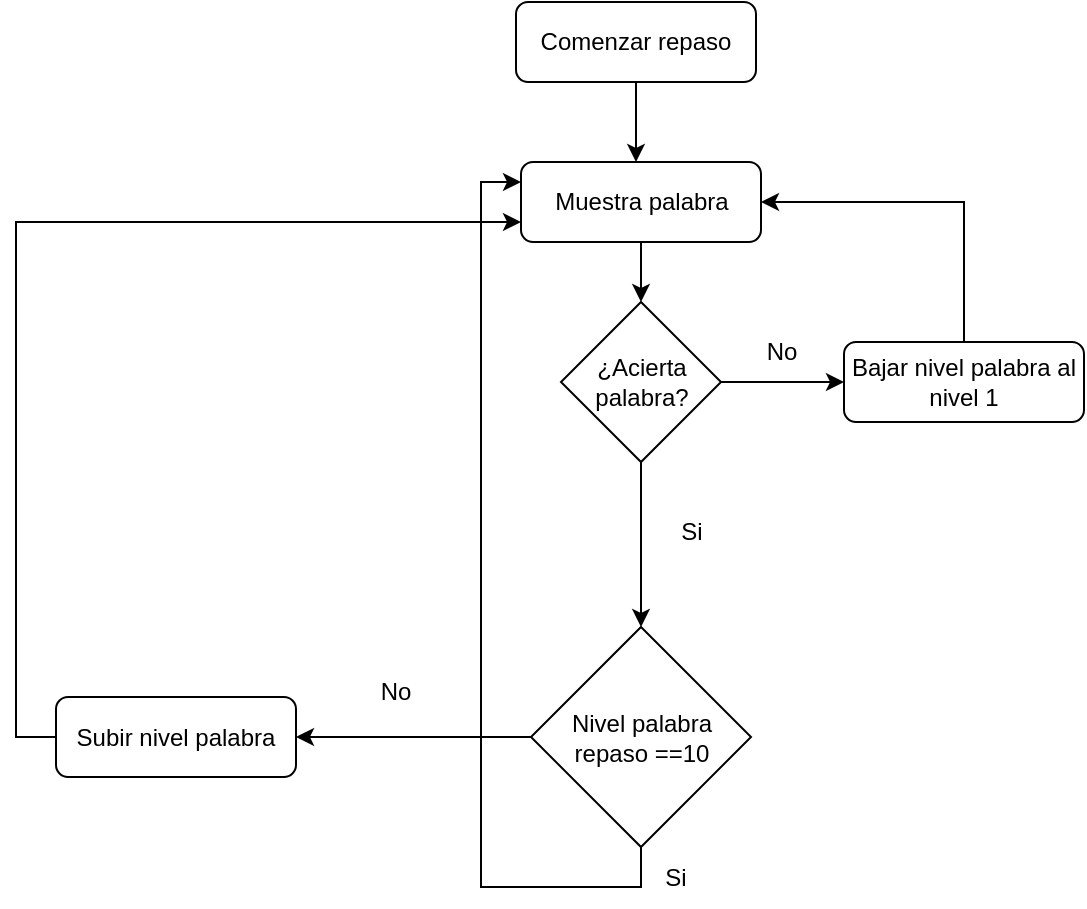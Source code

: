 <mxfile version="20.8.21" type="device"><diagram id="C5RBs43oDa-KdzZeNtuy" name="Page-1"><mxGraphModel dx="880" dy="444" grid="1" gridSize="10" guides="1" tooltips="1" connect="1" arrows="1" fold="1" page="1" pageScale="1" pageWidth="827" pageHeight="1169" math="0" shadow="0"><root><mxCell id="WIyWlLk6GJQsqaUBKTNV-0"/><mxCell id="WIyWlLk6GJQsqaUBKTNV-1" parent="WIyWlLk6GJQsqaUBKTNV-0"/><mxCell id="8PwvHu6IqXzX__9nbwM8-7" style="edgeStyle=orthogonalEdgeStyle;rounded=0;orthogonalLoop=1;jettySize=auto;html=1;exitX=0.5;exitY=1;exitDx=0;exitDy=0;" parent="WIyWlLk6GJQsqaUBKTNV-1" source="8PwvHu6IqXzX__9nbwM8-3" edge="1"><mxGeometry relative="1" as="geometry"><mxPoint x="400" y="150" as="targetPoint"/></mxGeometry></mxCell><mxCell id="8PwvHu6IqXzX__9nbwM8-3" value="Comenzar repaso" style="rounded=1;whiteSpace=wrap;html=1;" parent="WIyWlLk6GJQsqaUBKTNV-1" vertex="1"><mxGeometry x="340" y="70" width="120" height="40" as="geometry"/></mxCell><mxCell id="8PwvHu6IqXzX__9nbwM8-11" style="edgeStyle=orthogonalEdgeStyle;rounded=0;orthogonalLoop=1;jettySize=auto;html=1;exitX=0.5;exitY=1;exitDx=0;exitDy=0;entryX=0.5;entryY=0;entryDx=0;entryDy=0;" parent="WIyWlLk6GJQsqaUBKTNV-1" source="8PwvHu6IqXzX__9nbwM8-8" target="8PwvHu6IqXzX__9nbwM8-26" edge="1"><mxGeometry relative="1" as="geometry"><mxPoint x="400" y="330" as="targetPoint"/></mxGeometry></mxCell><mxCell id="8PwvHu6IqXzX__9nbwM8-14" style="edgeStyle=orthogonalEdgeStyle;rounded=0;orthogonalLoop=1;jettySize=auto;html=1;exitX=1;exitY=0.5;exitDx=0;exitDy=0;entryX=0;entryY=0.5;entryDx=0;entryDy=0;" parent="WIyWlLk6GJQsqaUBKTNV-1" source="8PwvHu6IqXzX__9nbwM8-8" target="8PwvHu6IqXzX__9nbwM8-13" edge="1"><mxGeometry relative="1" as="geometry"/></mxCell><mxCell id="8PwvHu6IqXzX__9nbwM8-8" value="¿Acierta palabra?" style="rhombus;whiteSpace=wrap;html=1;" parent="WIyWlLk6GJQsqaUBKTNV-1" vertex="1"><mxGeometry x="362.5" y="220" width="80" height="80" as="geometry"/></mxCell><mxCell id="8PwvHu6IqXzX__9nbwM8-12" value="No" style="text;html=1;strokeColor=none;fillColor=none;align=center;verticalAlign=middle;whiteSpace=wrap;rounded=0;" parent="WIyWlLk6GJQsqaUBKTNV-1" vertex="1"><mxGeometry x="442.5" y="230" width="60" height="30" as="geometry"/></mxCell><mxCell id="8Lawx073Zd8RPBHtu1nR-4" style="edgeStyle=orthogonalEdgeStyle;rounded=0;orthogonalLoop=1;jettySize=auto;html=1;exitX=0.5;exitY=0;exitDx=0;exitDy=0;entryX=1;entryY=0.5;entryDx=0;entryDy=0;" edge="1" parent="WIyWlLk6GJQsqaUBKTNV-1" source="8PwvHu6IqXzX__9nbwM8-13" target="8Lawx073Zd8RPBHtu1nR-1"><mxGeometry relative="1" as="geometry"/></mxCell><mxCell id="8PwvHu6IqXzX__9nbwM8-13" value="Bajar nivel palabra al nivel 1" style="rounded=1;whiteSpace=wrap;html=1;" parent="WIyWlLk6GJQsqaUBKTNV-1" vertex="1"><mxGeometry x="504" y="240" width="120" height="40" as="geometry"/></mxCell><mxCell id="8Lawx073Zd8RPBHtu1nR-7" style="edgeStyle=orthogonalEdgeStyle;rounded=0;orthogonalLoop=1;jettySize=auto;html=1;exitX=0;exitY=0.5;exitDx=0;exitDy=0;entryX=1;entryY=0.5;entryDx=0;entryDy=0;" edge="1" parent="WIyWlLk6GJQsqaUBKTNV-1" source="8PwvHu6IqXzX__9nbwM8-26" target="8Lawx073Zd8RPBHtu1nR-6"><mxGeometry relative="1" as="geometry"/></mxCell><mxCell id="8Lawx073Zd8RPBHtu1nR-10" style="edgeStyle=orthogonalEdgeStyle;rounded=0;orthogonalLoop=1;jettySize=auto;html=1;exitX=0.5;exitY=1;exitDx=0;exitDy=0;entryX=0;entryY=0.25;entryDx=0;entryDy=0;" edge="1" parent="WIyWlLk6GJQsqaUBKTNV-1" source="8PwvHu6IqXzX__9nbwM8-26" target="8Lawx073Zd8RPBHtu1nR-1"><mxGeometry relative="1" as="geometry"/></mxCell><mxCell id="8PwvHu6IqXzX__9nbwM8-26" value="Nivel palabra repaso ==10" style="rhombus;whiteSpace=wrap;html=1;" parent="WIyWlLk6GJQsqaUBKTNV-1" vertex="1"><mxGeometry x="347.5" y="382.5" width="110" height="110" as="geometry"/></mxCell><mxCell id="8Lawx073Zd8RPBHtu1nR-2" style="edgeStyle=orthogonalEdgeStyle;rounded=0;orthogonalLoop=1;jettySize=auto;html=1;exitX=0.5;exitY=1;exitDx=0;exitDy=0;entryX=0.5;entryY=0;entryDx=0;entryDy=0;" edge="1" parent="WIyWlLk6GJQsqaUBKTNV-1" source="8Lawx073Zd8RPBHtu1nR-1" target="8PwvHu6IqXzX__9nbwM8-8"><mxGeometry relative="1" as="geometry"/></mxCell><mxCell id="8Lawx073Zd8RPBHtu1nR-1" value="Muestra palabra" style="rounded=1;whiteSpace=wrap;html=1;" vertex="1" parent="WIyWlLk6GJQsqaUBKTNV-1"><mxGeometry x="342.5" y="150" width="120" height="40" as="geometry"/></mxCell><mxCell id="8Lawx073Zd8RPBHtu1nR-12" style="edgeStyle=orthogonalEdgeStyle;rounded=0;orthogonalLoop=1;jettySize=auto;html=1;exitX=0;exitY=0.5;exitDx=0;exitDy=0;entryX=0;entryY=0.75;entryDx=0;entryDy=0;" edge="1" parent="WIyWlLk6GJQsqaUBKTNV-1" source="8Lawx073Zd8RPBHtu1nR-6" target="8Lawx073Zd8RPBHtu1nR-1"><mxGeometry relative="1" as="geometry"/></mxCell><mxCell id="8Lawx073Zd8RPBHtu1nR-6" value="Subir nivel palabra" style="rounded=1;whiteSpace=wrap;html=1;" vertex="1" parent="WIyWlLk6GJQsqaUBKTNV-1"><mxGeometry x="110" y="417.5" width="120" height="40" as="geometry"/></mxCell><mxCell id="8Lawx073Zd8RPBHtu1nR-8" value="No" style="text;html=1;strokeColor=none;fillColor=none;align=center;verticalAlign=middle;whiteSpace=wrap;rounded=0;" vertex="1" parent="WIyWlLk6GJQsqaUBKTNV-1"><mxGeometry x="250" y="400" width="60" height="30" as="geometry"/></mxCell><mxCell id="8Lawx073Zd8RPBHtu1nR-11" value="Si" style="text;html=1;strokeColor=none;fillColor=none;align=center;verticalAlign=middle;whiteSpace=wrap;rounded=0;" vertex="1" parent="WIyWlLk6GJQsqaUBKTNV-1"><mxGeometry x="390" y="492.5" width="60" height="30" as="geometry"/></mxCell><mxCell id="8Lawx073Zd8RPBHtu1nR-13" value="Si" style="text;html=1;strokeColor=none;fillColor=none;align=center;verticalAlign=middle;whiteSpace=wrap;rounded=0;" vertex="1" parent="WIyWlLk6GJQsqaUBKTNV-1"><mxGeometry x="397.5" y="320" width="60" height="30" as="geometry"/></mxCell></root></mxGraphModel></diagram></mxfile>
